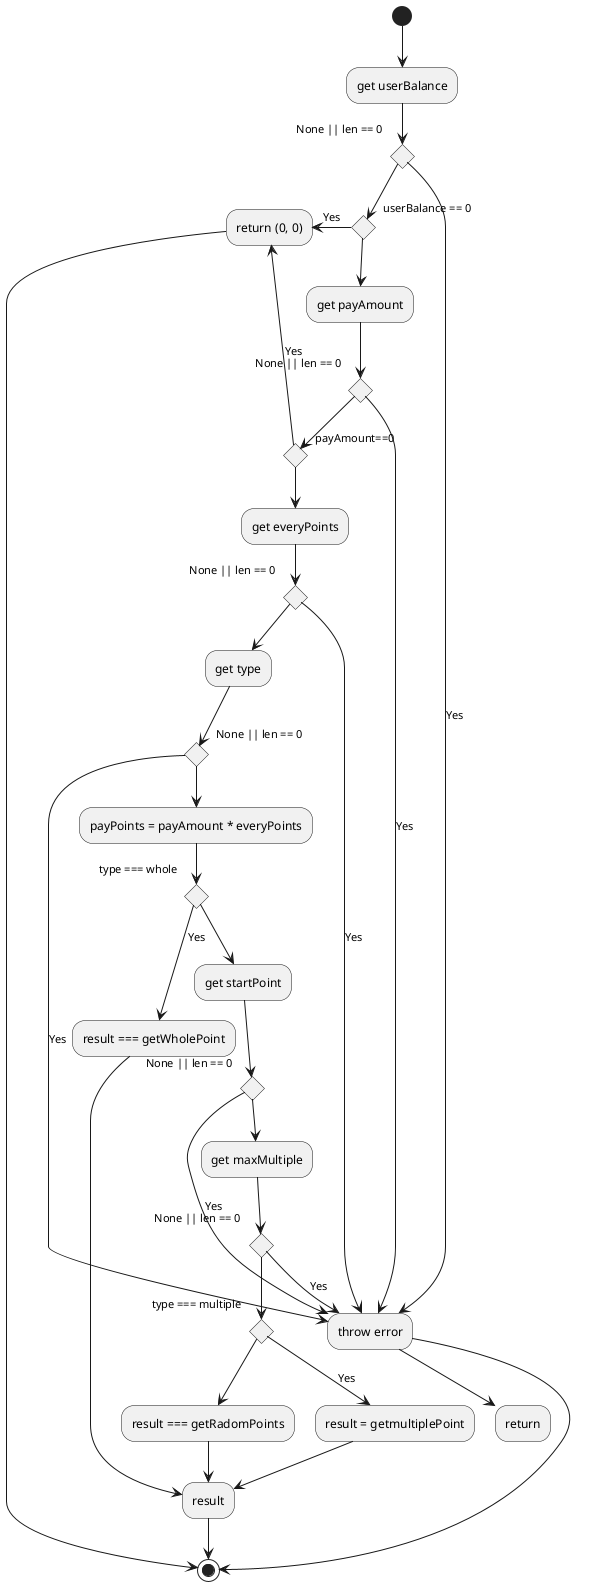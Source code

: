 @startuml
(*)-->get userBalance
if None || len == 0 then
-right-> [Yes] throw error
-->return
else
if userBalance == 0 then
-left-> [Yes] return (0, 0)
--> (*)
else
-->get payAmount
if None || len == 0 then
-right-> [Yes] throw error
else
if payAmount==0 then
-left-> [Yes] return (0, 0)
else
-->get everyPoints
if None || len == 0 then
-right-> [Yes] throw error
else
-->get type
if None || len == 0 then
-right-> [Yes] throw error
else
--> payPoints = payAmount * everyPoints
if type === whole then
--> [Yes] result === getWholePoint
--> result
else
--> get startPoint
if None || len == 0 then
--> [Yes] throw error
--> (*)
else
--> get maxMultiple
if None || len == 0 then
--> [Yes] throw error
else
if type === multiple then
--> [Yes] result = getmultiplePoint
--> result
else
--> result === getRadomPoints
--> result
--> (*)
@enduml